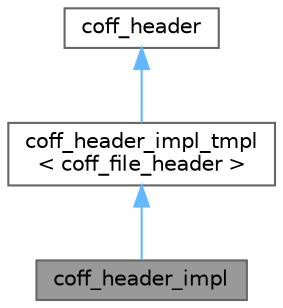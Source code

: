 digraph "coff_header_impl"
{
 // LATEX_PDF_SIZE
  bgcolor="transparent";
  edge [fontname=Helvetica,fontsize=10,labelfontname=Helvetica,labelfontsize=10];
  node [fontname=Helvetica,fontsize=10,shape=box,height=0.2,width=0.4];
  Node1 [id="Node000001",label="coff_header_impl",height=0.2,width=0.4,color="gray40", fillcolor="grey60", style="filled", fontcolor="black",tooltip="Class for accessing a COFF file header, for the PE format."];
  Node2 -> Node1 [id="edge1_Node000001_Node000002",dir="back",color="steelblue1",style="solid",tooltip=" "];
  Node2 [id="Node000002",label="coff_header_impl_tmpl\l\< coff_file_header \>",height=0.2,width=0.4,color="gray40", fillcolor="white", style="filled",URL="$class_c_o_f_f_i_1_1coff__header__impl__tmpl.html",tooltip=" "];
  Node3 -> Node2 [id="edge2_Node000002_Node000003",dir="back",color="steelblue1",style="solid",tooltip=" "];
  Node3 [id="Node000003",label="coff_header",height=0.2,width=0.4,color="gray40", fillcolor="white", style="filled",URL="$class_c_o_f_f_i_1_1coff__header.html",tooltip="Interface class for accessing the COFF file header, for all the COFF architectures."];
}
